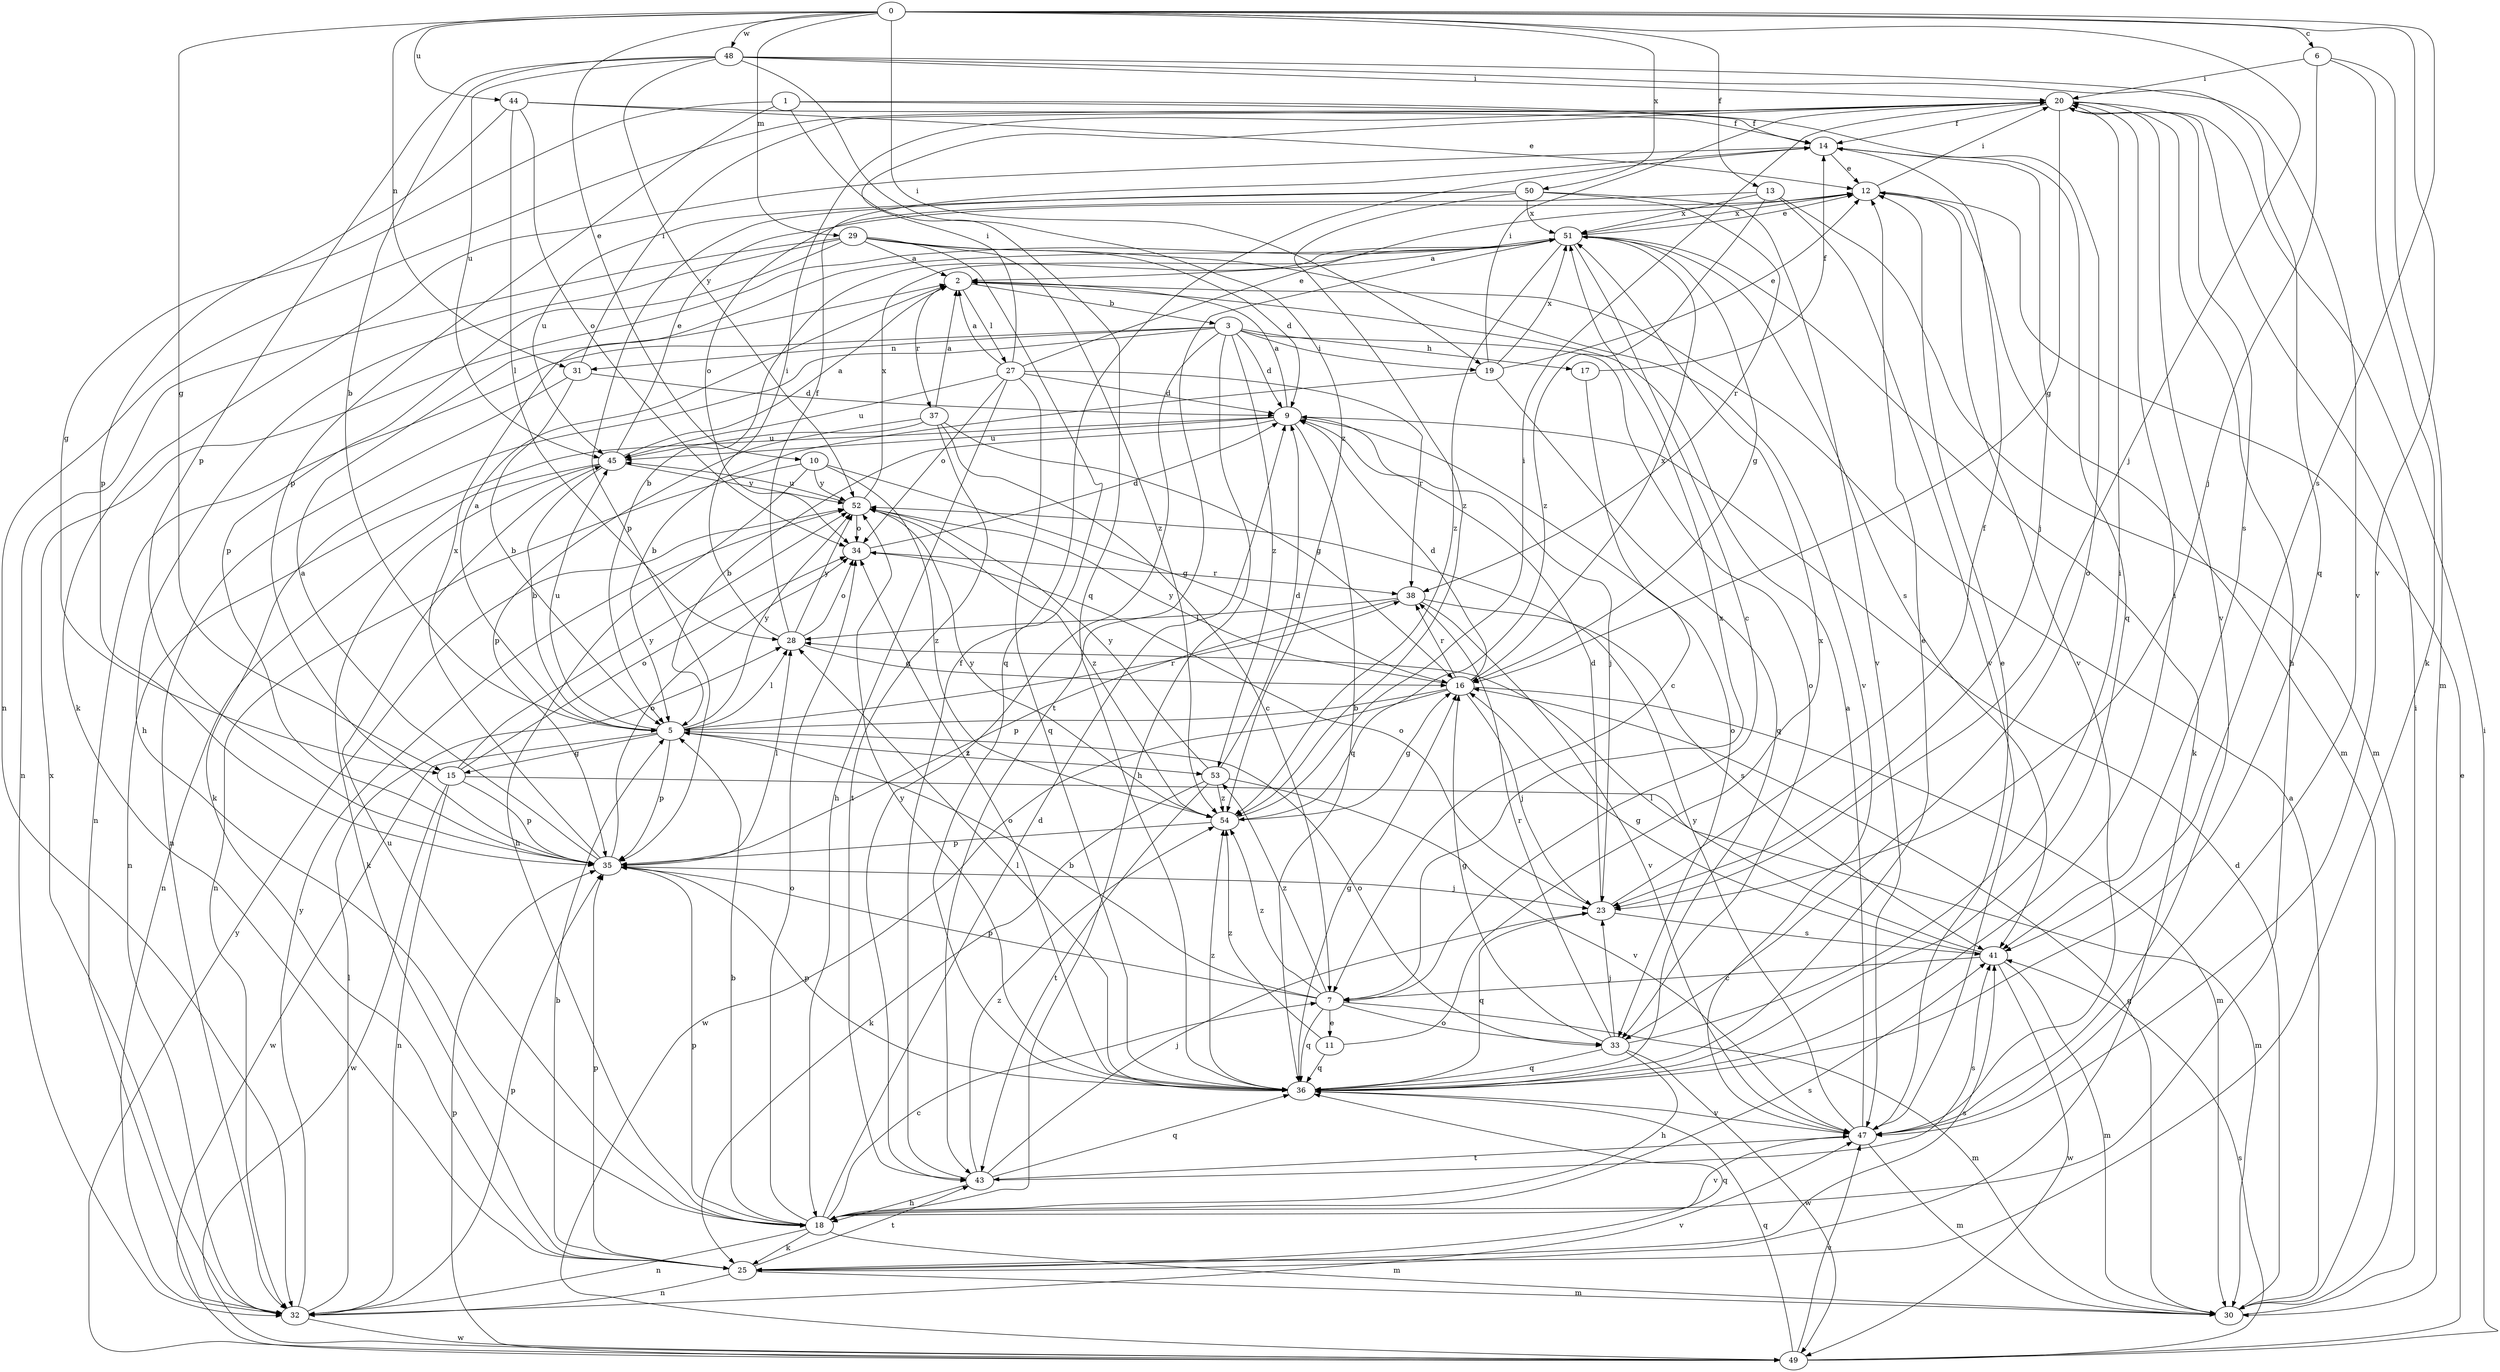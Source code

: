 strict digraph  {
0;
1;
2;
3;
5;
6;
7;
9;
10;
11;
12;
13;
14;
15;
16;
17;
18;
19;
20;
23;
25;
27;
28;
29;
30;
31;
32;
33;
34;
35;
36;
37;
38;
41;
43;
44;
45;
47;
48;
49;
50;
51;
52;
53;
54;
0 -> 6  [label=c];
0 -> 10  [label=e];
0 -> 13  [label=f];
0 -> 15  [label=g];
0 -> 19  [label=i];
0 -> 23  [label=j];
0 -> 29  [label=m];
0 -> 31  [label=n];
0 -> 41  [label=s];
0 -> 44  [label=u];
0 -> 47  [label=v];
0 -> 48  [label=w];
0 -> 50  [label=x];
1 -> 14  [label=f];
1 -> 15  [label=g];
1 -> 33  [label=o];
1 -> 35  [label=p];
1 -> 36  [label=q];
2 -> 3  [label=b];
2 -> 27  [label=l];
2 -> 37  [label=r];
3 -> 9  [label=d];
3 -> 17  [label=h];
3 -> 18  [label=h];
3 -> 19  [label=i];
3 -> 25  [label=k];
3 -> 31  [label=n];
3 -> 32  [label=n];
3 -> 33  [label=o];
3 -> 43  [label=t];
3 -> 53  [label=z];
5 -> 2  [label=a];
5 -> 15  [label=g];
5 -> 28  [label=l];
5 -> 33  [label=o];
5 -> 35  [label=p];
5 -> 38  [label=r];
5 -> 45  [label=u];
5 -> 49  [label=w];
5 -> 52  [label=y];
5 -> 53  [label=z];
6 -> 20  [label=i];
6 -> 23  [label=j];
6 -> 25  [label=k];
6 -> 30  [label=m];
7 -> 5  [label=b];
7 -> 11  [label=e];
7 -> 30  [label=m];
7 -> 33  [label=o];
7 -> 35  [label=p];
7 -> 36  [label=q];
7 -> 51  [label=x];
7 -> 53  [label=z];
7 -> 54  [label=z];
9 -> 2  [label=a];
9 -> 5  [label=b];
9 -> 23  [label=j];
9 -> 32  [label=n];
9 -> 33  [label=o];
9 -> 36  [label=q];
9 -> 45  [label=u];
10 -> 16  [label=g];
10 -> 18  [label=h];
10 -> 32  [label=n];
10 -> 52  [label=y];
10 -> 54  [label=z];
11 -> 36  [label=q];
11 -> 51  [label=x];
11 -> 54  [label=z];
12 -> 20  [label=i];
12 -> 30  [label=m];
12 -> 47  [label=v];
12 -> 51  [label=x];
13 -> 30  [label=m];
13 -> 34  [label=o];
13 -> 47  [label=v];
13 -> 51  [label=x];
13 -> 54  [label=z];
14 -> 12  [label=e];
14 -> 23  [label=j];
14 -> 25  [label=k];
14 -> 36  [label=q];
15 -> 30  [label=m];
15 -> 32  [label=n];
15 -> 34  [label=o];
15 -> 35  [label=p];
15 -> 49  [label=w];
15 -> 52  [label=y];
16 -> 5  [label=b];
16 -> 9  [label=d];
16 -> 23  [label=j];
16 -> 30  [label=m];
16 -> 38  [label=r];
16 -> 49  [label=w];
16 -> 51  [label=x];
16 -> 52  [label=y];
17 -> 7  [label=c];
17 -> 14  [label=f];
18 -> 5  [label=b];
18 -> 7  [label=c];
18 -> 9  [label=d];
18 -> 25  [label=k];
18 -> 30  [label=m];
18 -> 32  [label=n];
18 -> 34  [label=o];
18 -> 35  [label=p];
18 -> 41  [label=s];
18 -> 45  [label=u];
18 -> 47  [label=v];
19 -> 5  [label=b];
19 -> 12  [label=e];
19 -> 20  [label=i];
19 -> 36  [label=q];
19 -> 51  [label=x];
20 -> 14  [label=f];
20 -> 16  [label=g];
20 -> 18  [label=h];
20 -> 32  [label=n];
20 -> 41  [label=s];
20 -> 47  [label=v];
23 -> 9  [label=d];
23 -> 14  [label=f];
23 -> 34  [label=o];
23 -> 36  [label=q];
23 -> 41  [label=s];
25 -> 5  [label=b];
25 -> 30  [label=m];
25 -> 32  [label=n];
25 -> 35  [label=p];
25 -> 36  [label=q];
25 -> 41  [label=s];
25 -> 43  [label=t];
27 -> 2  [label=a];
27 -> 9  [label=d];
27 -> 12  [label=e];
27 -> 18  [label=h];
27 -> 20  [label=i];
27 -> 34  [label=o];
27 -> 36  [label=q];
27 -> 38  [label=r];
27 -> 45  [label=u];
28 -> 14  [label=f];
28 -> 16  [label=g];
28 -> 20  [label=i];
28 -> 34  [label=o];
28 -> 52  [label=y];
29 -> 2  [label=a];
29 -> 9  [label=d];
29 -> 18  [label=h];
29 -> 32  [label=n];
29 -> 35  [label=p];
29 -> 36  [label=q];
29 -> 47  [label=v];
29 -> 54  [label=z];
30 -> 2  [label=a];
30 -> 9  [label=d];
30 -> 16  [label=g];
30 -> 20  [label=i];
31 -> 5  [label=b];
31 -> 9  [label=d];
31 -> 20  [label=i];
31 -> 32  [label=n];
32 -> 28  [label=l];
32 -> 35  [label=p];
32 -> 47  [label=v];
32 -> 49  [label=w];
32 -> 51  [label=x];
32 -> 52  [label=y];
33 -> 16  [label=g];
33 -> 18  [label=h];
33 -> 20  [label=i];
33 -> 23  [label=j];
33 -> 36  [label=q];
33 -> 38  [label=r];
33 -> 49  [label=w];
34 -> 9  [label=d];
34 -> 38  [label=r];
35 -> 2  [label=a];
35 -> 23  [label=j];
35 -> 28  [label=l];
35 -> 34  [label=o];
35 -> 51  [label=x];
36 -> 12  [label=e];
36 -> 16  [label=g];
36 -> 20  [label=i];
36 -> 28  [label=l];
36 -> 34  [label=o];
36 -> 35  [label=p];
36 -> 47  [label=v];
36 -> 52  [label=y];
36 -> 54  [label=z];
37 -> 2  [label=a];
37 -> 7  [label=c];
37 -> 16  [label=g];
37 -> 35  [label=p];
37 -> 43  [label=t];
37 -> 45  [label=u];
38 -> 28  [label=l];
38 -> 35  [label=p];
38 -> 41  [label=s];
38 -> 47  [label=v];
41 -> 7  [label=c];
41 -> 16  [label=g];
41 -> 28  [label=l];
41 -> 30  [label=m];
41 -> 49  [label=w];
43 -> 14  [label=f];
43 -> 18  [label=h];
43 -> 23  [label=j];
43 -> 36  [label=q];
43 -> 41  [label=s];
43 -> 54  [label=z];
44 -> 12  [label=e];
44 -> 14  [label=f];
44 -> 28  [label=l];
44 -> 34  [label=o];
44 -> 35  [label=p];
45 -> 2  [label=a];
45 -> 5  [label=b];
45 -> 12  [label=e];
45 -> 25  [label=k];
45 -> 32  [label=n];
45 -> 52  [label=y];
47 -> 2  [label=a];
47 -> 12  [label=e];
47 -> 30  [label=m];
47 -> 43  [label=t];
47 -> 52  [label=y];
48 -> 5  [label=b];
48 -> 20  [label=i];
48 -> 35  [label=p];
48 -> 36  [label=q];
48 -> 45  [label=u];
48 -> 47  [label=v];
48 -> 52  [label=y];
48 -> 54  [label=z];
49 -> 12  [label=e];
49 -> 20  [label=i];
49 -> 35  [label=p];
49 -> 36  [label=q];
49 -> 41  [label=s];
49 -> 47  [label=v];
49 -> 52  [label=y];
50 -> 35  [label=p];
50 -> 38  [label=r];
50 -> 45  [label=u];
50 -> 47  [label=v];
50 -> 51  [label=x];
50 -> 54  [label=z];
51 -> 2  [label=a];
51 -> 5  [label=b];
51 -> 7  [label=c];
51 -> 12  [label=e];
51 -> 16  [label=g];
51 -> 25  [label=k];
51 -> 41  [label=s];
51 -> 43  [label=t];
51 -> 54  [label=z];
52 -> 34  [label=o];
52 -> 45  [label=u];
52 -> 51  [label=x];
52 -> 54  [label=z];
53 -> 9  [label=d];
53 -> 25  [label=k];
53 -> 43  [label=t];
53 -> 47  [label=v];
53 -> 52  [label=y];
53 -> 54  [label=z];
54 -> 16  [label=g];
54 -> 20  [label=i];
54 -> 35  [label=p];
54 -> 52  [label=y];
}
